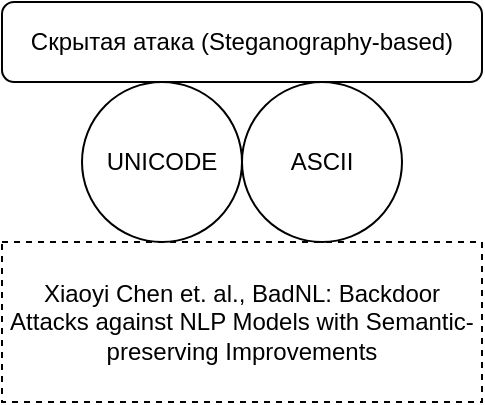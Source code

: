 <mxfile version="21.3.7" type="github">
  <diagram name="Страница 1" id="1hpVTG3tmX8mUanP7hNh">
    <mxGraphModel dx="1144" dy="469" grid="1" gridSize="10" guides="1" tooltips="1" connect="1" arrows="1" fold="1" page="1" pageScale="1" pageWidth="827" pageHeight="1169" math="0" shadow="0">
      <root>
        <mxCell id="0" />
        <mxCell id="1" parent="0" />
        <mxCell id="BszqWpOFq4eaZOkGthAI-3" value="UNICODE" style="ellipse;whiteSpace=wrap;html=1;" vertex="1" parent="1">
          <mxGeometry x="360" y="640" width="80" height="80" as="geometry" />
        </mxCell>
        <mxCell id="BszqWpOFq4eaZOkGthAI-4" value="ASCII" style="ellipse;whiteSpace=wrap;html=1;" vertex="1" parent="1">
          <mxGeometry x="440" y="640" width="80" height="80" as="geometry" />
        </mxCell>
        <mxCell id="BszqWpOFq4eaZOkGthAI-6" value="Скрытая атака (Steganography-based)" style="rounded=1;whiteSpace=wrap;html=1;" vertex="1" parent="1">
          <mxGeometry x="320" y="600" width="240" height="40" as="geometry" />
        </mxCell>
        <mxCell id="BszqWpOFq4eaZOkGthAI-9" value="Xiaoyi Chen et. al.,&amp;nbsp;BadNL: Backdoor Attacks against NLP Models with Semantic-preserving Improvements" style="text;html=1;strokeColor=default;fillColor=none;align=center;verticalAlign=middle;whiteSpace=wrap;rounded=0;dashed=1;" vertex="1" parent="1">
          <mxGeometry x="320" y="720" width="240" height="80" as="geometry" />
        </mxCell>
      </root>
    </mxGraphModel>
  </diagram>
</mxfile>
